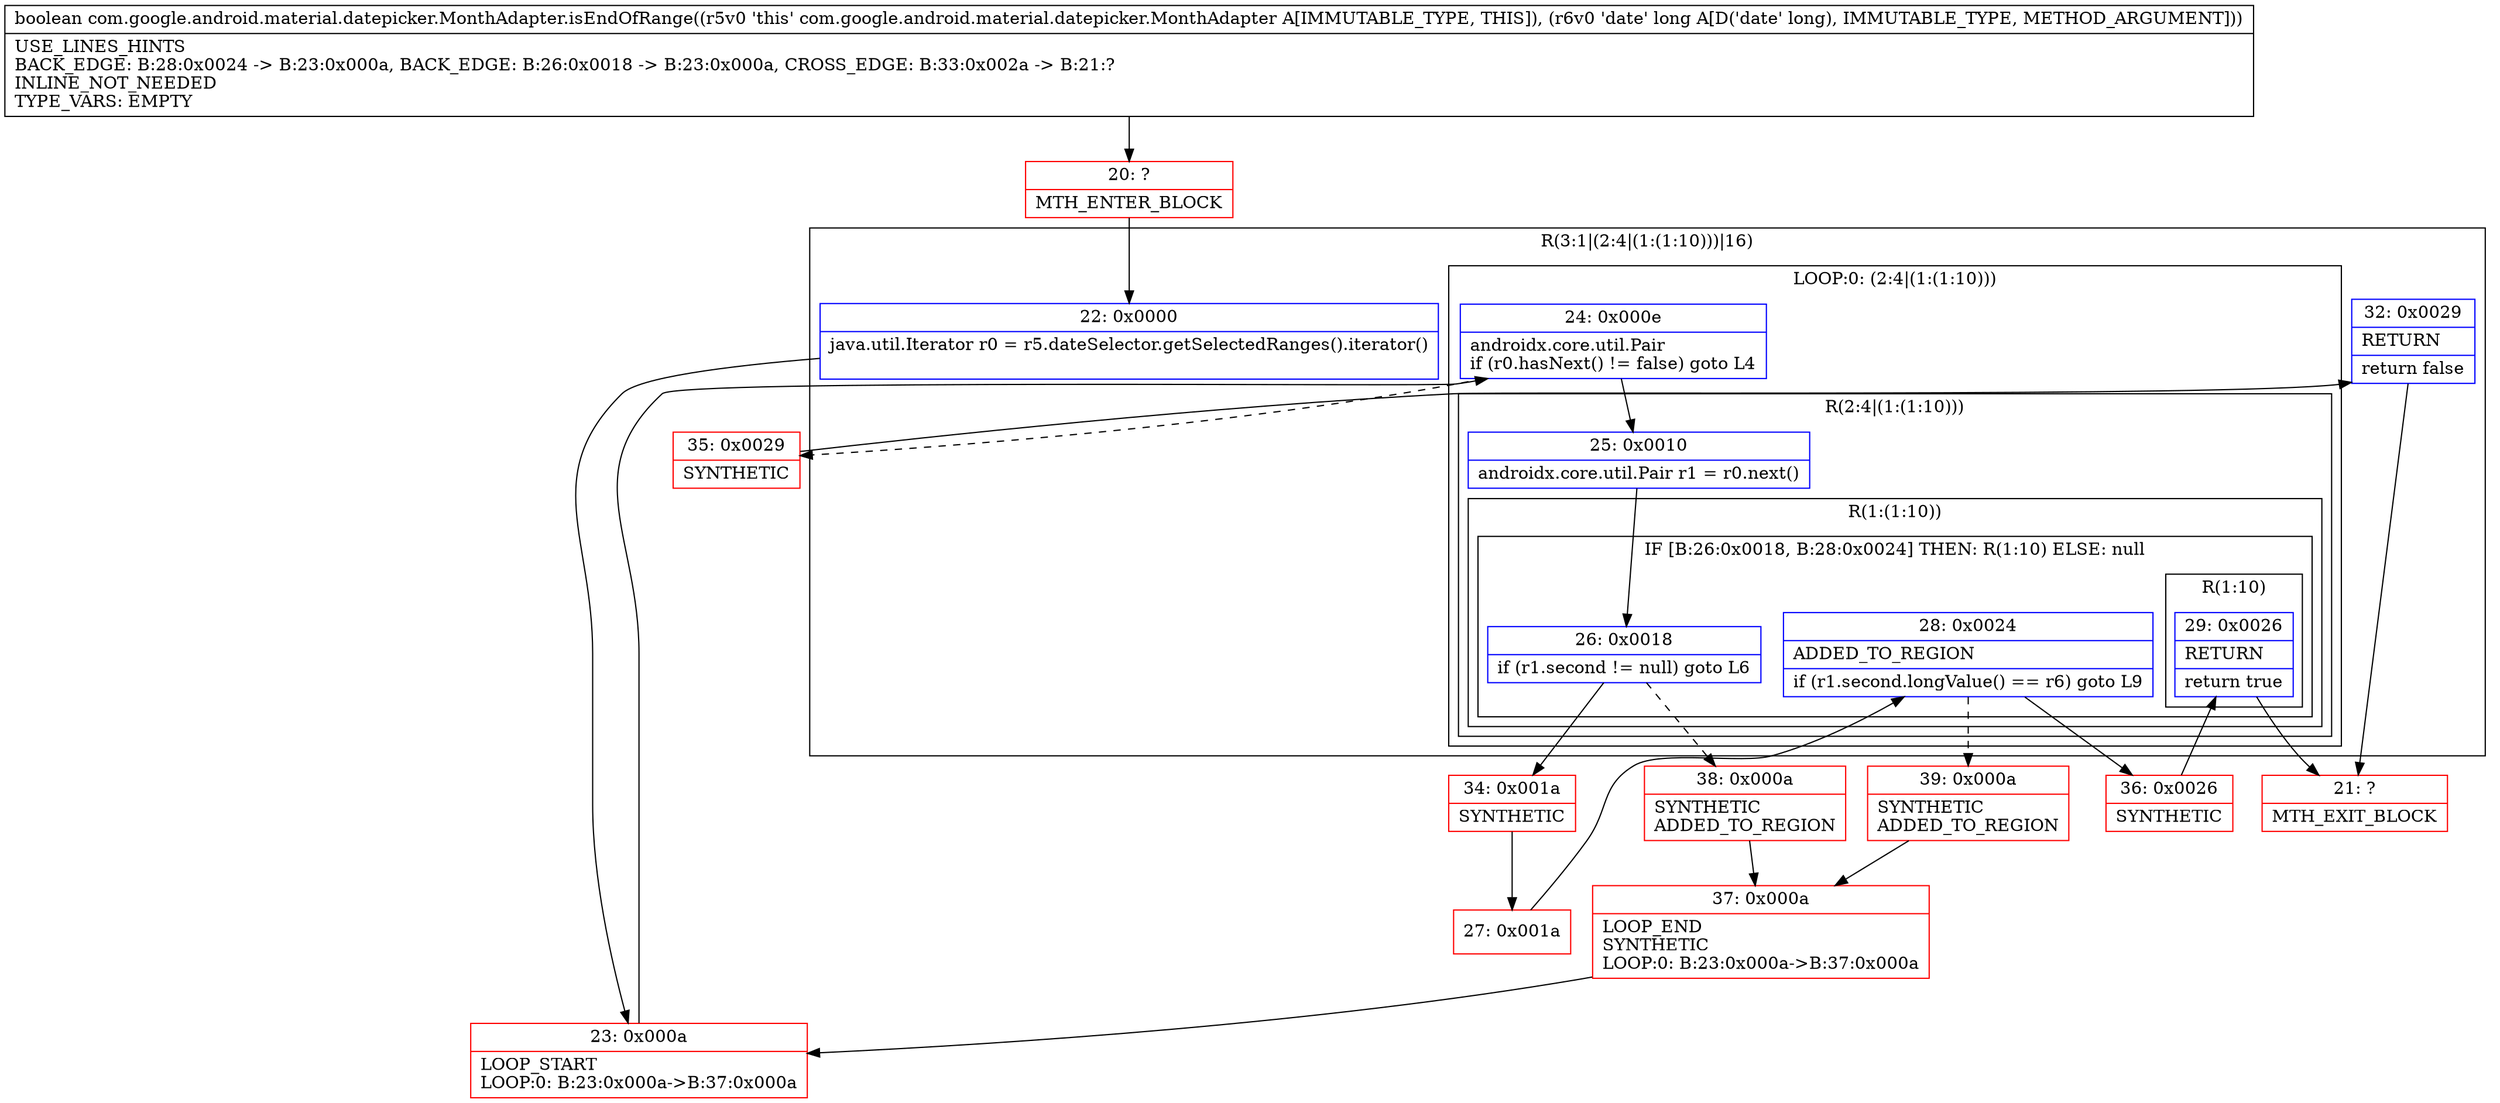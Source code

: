 digraph "CFG forcom.google.android.material.datepicker.MonthAdapter.isEndOfRange(J)Z" {
subgraph cluster_Region_238402568 {
label = "R(3:1|(2:4|(1:(1:10)))|16)";
node [shape=record,color=blue];
Node_22 [shape=record,label="{22\:\ 0x0000|java.util.Iterator r0 = r5.dateSelector.getSelectedRanges().iterator()\l\l}"];
subgraph cluster_LoopRegion_1176385010 {
label = "LOOP:0: (2:4|(1:(1:10)))";
node [shape=record,color=blue];
Node_24 [shape=record,label="{24\:\ 0x000e|androidx.core.util.Pair \lif (r0.hasNext() != false) goto L4\l}"];
subgraph cluster_Region_808406468 {
label = "R(2:4|(1:(1:10)))";
node [shape=record,color=blue];
Node_25 [shape=record,label="{25\:\ 0x0010|androidx.core.util.Pair r1 = r0.next()\l}"];
subgraph cluster_Region_1893305515 {
label = "R(1:(1:10))";
node [shape=record,color=blue];
subgraph cluster_IfRegion_1404025668 {
label = "IF [B:26:0x0018, B:28:0x0024] THEN: R(1:10) ELSE: null";
node [shape=record,color=blue];
Node_26 [shape=record,label="{26\:\ 0x0018|if (r1.second != null) goto L6\l}"];
Node_28 [shape=record,label="{28\:\ 0x0024|ADDED_TO_REGION\l|if (r1.second.longValue() == r6) goto L9\l}"];
subgraph cluster_Region_1688839526 {
label = "R(1:10)";
node [shape=record,color=blue];
Node_29 [shape=record,label="{29\:\ 0x0026|RETURN\l|return true\l}"];
}
}
}
}
}
Node_32 [shape=record,label="{32\:\ 0x0029|RETURN\l|return false\l}"];
}
Node_20 [shape=record,color=red,label="{20\:\ ?|MTH_ENTER_BLOCK\l}"];
Node_23 [shape=record,color=red,label="{23\:\ 0x000a|LOOP_START\lLOOP:0: B:23:0x000a\-\>B:37:0x000a\l}"];
Node_34 [shape=record,color=red,label="{34\:\ 0x001a|SYNTHETIC\l}"];
Node_27 [shape=record,color=red,label="{27\:\ 0x001a}"];
Node_36 [shape=record,color=red,label="{36\:\ 0x0026|SYNTHETIC\l}"];
Node_21 [shape=record,color=red,label="{21\:\ ?|MTH_EXIT_BLOCK\l}"];
Node_39 [shape=record,color=red,label="{39\:\ 0x000a|SYNTHETIC\lADDED_TO_REGION\l}"];
Node_37 [shape=record,color=red,label="{37\:\ 0x000a|LOOP_END\lSYNTHETIC\lLOOP:0: B:23:0x000a\-\>B:37:0x000a\l}"];
Node_38 [shape=record,color=red,label="{38\:\ 0x000a|SYNTHETIC\lADDED_TO_REGION\l}"];
Node_35 [shape=record,color=red,label="{35\:\ 0x0029|SYNTHETIC\l}"];
MethodNode[shape=record,label="{boolean com.google.android.material.datepicker.MonthAdapter.isEndOfRange((r5v0 'this' com.google.android.material.datepicker.MonthAdapter A[IMMUTABLE_TYPE, THIS]), (r6v0 'date' long A[D('date' long), IMMUTABLE_TYPE, METHOD_ARGUMENT]))  | USE_LINES_HINTS\lBACK_EDGE: B:28:0x0024 \-\> B:23:0x000a, BACK_EDGE: B:26:0x0018 \-\> B:23:0x000a, CROSS_EDGE: B:33:0x002a \-\> B:21:?\lINLINE_NOT_NEEDED\lTYPE_VARS: EMPTY\l}"];
MethodNode -> Node_20;Node_22 -> Node_23;
Node_24 -> Node_25;
Node_24 -> Node_35[style=dashed];
Node_25 -> Node_26;
Node_26 -> Node_34;
Node_26 -> Node_38[style=dashed];
Node_28 -> Node_36;
Node_28 -> Node_39[style=dashed];
Node_29 -> Node_21;
Node_32 -> Node_21;
Node_20 -> Node_22;
Node_23 -> Node_24;
Node_34 -> Node_27;
Node_27 -> Node_28;
Node_36 -> Node_29;
Node_39 -> Node_37;
Node_37 -> Node_23;
Node_38 -> Node_37;
Node_35 -> Node_32;
}

